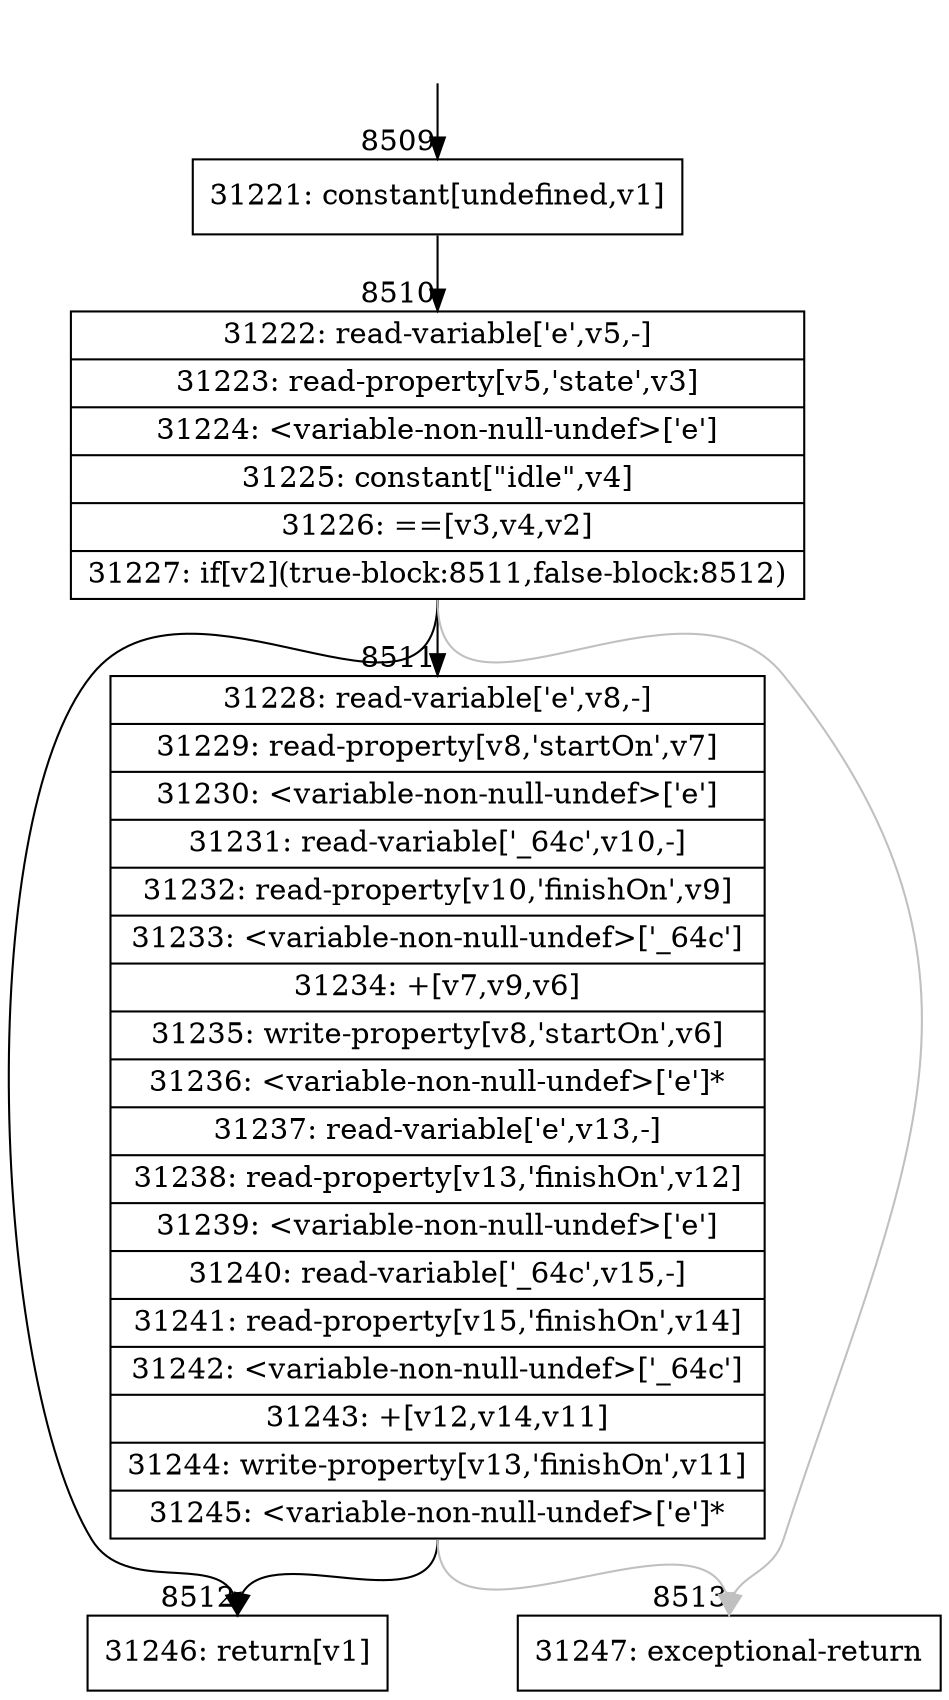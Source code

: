 digraph {
rankdir="TD"
BB_entry571[shape=none,label=""];
BB_entry571 -> BB8509 [tailport=s, headport=n, headlabel="    8509"]
BB8509 [shape=record label="{31221: constant[undefined,v1]}" ] 
BB8509 -> BB8510 [tailport=s, headport=n, headlabel="      8510"]
BB8510 [shape=record label="{31222: read-variable['e',v5,-]|31223: read-property[v5,'state',v3]|31224: \<variable-non-null-undef\>['e']|31225: constant[\"idle\",v4]|31226: ==[v3,v4,v2]|31227: if[v2](true-block:8511,false-block:8512)}" ] 
BB8510 -> BB8511 [tailport=s, headport=n, headlabel="      8511"]
BB8510 -> BB8512 [tailport=s, headport=n, headlabel="      8512"]
BB8510 -> BB8513 [tailport=s, headport=n, color=gray, headlabel="      8513"]
BB8511 [shape=record label="{31228: read-variable['e',v8,-]|31229: read-property[v8,'startOn',v7]|31230: \<variable-non-null-undef\>['e']|31231: read-variable['_64c',v10,-]|31232: read-property[v10,'finishOn',v9]|31233: \<variable-non-null-undef\>['_64c']|31234: +[v7,v9,v6]|31235: write-property[v8,'startOn',v6]|31236: \<variable-non-null-undef\>['e']*|31237: read-variable['e',v13,-]|31238: read-property[v13,'finishOn',v12]|31239: \<variable-non-null-undef\>['e']|31240: read-variable['_64c',v15,-]|31241: read-property[v15,'finishOn',v14]|31242: \<variable-non-null-undef\>['_64c']|31243: +[v12,v14,v11]|31244: write-property[v13,'finishOn',v11]|31245: \<variable-non-null-undef\>['e']*}" ] 
BB8511 -> BB8512 [tailport=s, headport=n]
BB8511 -> BB8513 [tailport=s, headport=n, color=gray]
BB8512 [shape=record label="{31246: return[v1]}" ] 
BB8513 [shape=record label="{31247: exceptional-return}" ] 
//#$~ 6115
}
